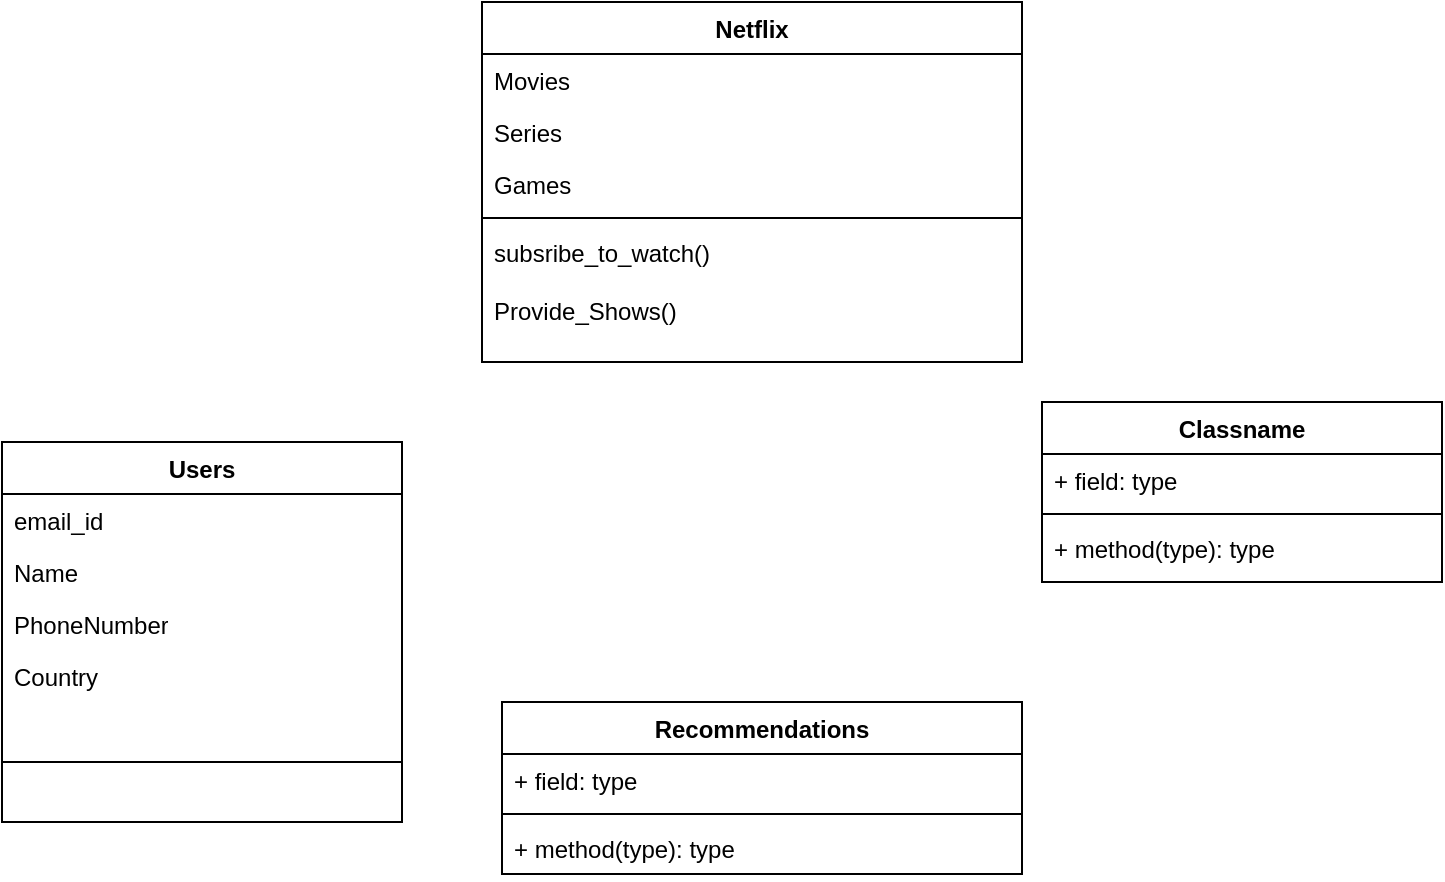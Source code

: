<mxfile version="24.7.1" type="device">
  <diagram id="C5RBs43oDa-KdzZeNtuy" name="Page-1">
    <mxGraphModel dx="794" dy="446" grid="1" gridSize="10" guides="1" tooltips="1" connect="1" arrows="1" fold="1" page="1" pageScale="1" pageWidth="827" pageHeight="1169" math="0" shadow="0">
      <root>
        <mxCell id="WIyWlLk6GJQsqaUBKTNV-0" />
        <mxCell id="WIyWlLk6GJQsqaUBKTNV-1" parent="WIyWlLk6GJQsqaUBKTNV-0" />
        <mxCell id="Qs5uo2US6LK2C0LoNnoY-0" value="Classname" style="swimlane;fontStyle=1;align=center;verticalAlign=top;childLayout=stackLayout;horizontal=1;startSize=26;horizontalStack=0;resizeParent=1;resizeParentMax=0;resizeLast=0;collapsible=1;marginBottom=0;whiteSpace=wrap;html=1;" vertex="1" parent="WIyWlLk6GJQsqaUBKTNV-1">
          <mxGeometry x="550" y="320" width="200" height="90" as="geometry" />
        </mxCell>
        <mxCell id="Qs5uo2US6LK2C0LoNnoY-1" value="+ field: type" style="text;strokeColor=none;fillColor=none;align=left;verticalAlign=top;spacingLeft=4;spacingRight=4;overflow=hidden;rotatable=0;points=[[0,0.5],[1,0.5]];portConstraint=eastwest;whiteSpace=wrap;html=1;" vertex="1" parent="Qs5uo2US6LK2C0LoNnoY-0">
          <mxGeometry y="26" width="200" height="26" as="geometry" />
        </mxCell>
        <mxCell id="Qs5uo2US6LK2C0LoNnoY-2" value="" style="line;strokeWidth=1;fillColor=none;align=left;verticalAlign=middle;spacingTop=-1;spacingLeft=3;spacingRight=3;rotatable=0;labelPosition=right;points=[];portConstraint=eastwest;strokeColor=inherit;" vertex="1" parent="Qs5uo2US6LK2C0LoNnoY-0">
          <mxGeometry y="52" width="200" height="8" as="geometry" />
        </mxCell>
        <mxCell id="Qs5uo2US6LK2C0LoNnoY-3" value="+ method(type): type" style="text;strokeColor=none;fillColor=none;align=left;verticalAlign=top;spacingLeft=4;spacingRight=4;overflow=hidden;rotatable=0;points=[[0,0.5],[1,0.5]];portConstraint=eastwest;whiteSpace=wrap;html=1;" vertex="1" parent="Qs5uo2US6LK2C0LoNnoY-0">
          <mxGeometry y="60" width="200" height="30" as="geometry" />
        </mxCell>
        <mxCell id="Qs5uo2US6LK2C0LoNnoY-4" value="Users" style="swimlane;fontStyle=1;align=center;verticalAlign=top;childLayout=stackLayout;horizontal=1;startSize=26;horizontalStack=0;resizeParent=1;resizeParentMax=0;resizeLast=0;collapsible=1;marginBottom=0;whiteSpace=wrap;html=1;" vertex="1" parent="WIyWlLk6GJQsqaUBKTNV-1">
          <mxGeometry x="30" y="340" width="200" height="190" as="geometry" />
        </mxCell>
        <mxCell id="Qs5uo2US6LK2C0LoNnoY-26" value="email_id" style="text;strokeColor=none;fillColor=none;align=left;verticalAlign=top;spacingLeft=4;spacingRight=4;overflow=hidden;rotatable=0;points=[[0,0.5],[1,0.5]];portConstraint=eastwest;whiteSpace=wrap;html=1;" vertex="1" parent="Qs5uo2US6LK2C0LoNnoY-4">
          <mxGeometry y="26" width="200" height="26" as="geometry" />
        </mxCell>
        <mxCell id="Qs5uo2US6LK2C0LoNnoY-27" value="Name" style="text;strokeColor=none;fillColor=none;align=left;verticalAlign=top;spacingLeft=4;spacingRight=4;overflow=hidden;rotatable=0;points=[[0,0.5],[1,0.5]];portConstraint=eastwest;whiteSpace=wrap;html=1;" vertex="1" parent="Qs5uo2US6LK2C0LoNnoY-4">
          <mxGeometry y="52" width="200" height="26" as="geometry" />
        </mxCell>
        <mxCell id="Qs5uo2US6LK2C0LoNnoY-28" value="PhoneNumber&lt;div&gt;&lt;br&gt;&lt;/div&gt;" style="text;strokeColor=none;fillColor=none;align=left;verticalAlign=top;spacingLeft=4;spacingRight=4;overflow=hidden;rotatable=0;points=[[0,0.5],[1,0.5]];portConstraint=eastwest;whiteSpace=wrap;html=1;" vertex="1" parent="Qs5uo2US6LK2C0LoNnoY-4">
          <mxGeometry y="78" width="200" height="26" as="geometry" />
        </mxCell>
        <mxCell id="Qs5uo2US6LK2C0LoNnoY-5" value="&lt;div&gt;Country&lt;/div&gt;" style="text;strokeColor=none;fillColor=none;align=left;verticalAlign=top;spacingLeft=4;spacingRight=4;overflow=hidden;rotatable=0;points=[[0,0.5],[1,0.5]];portConstraint=eastwest;whiteSpace=wrap;html=1;" vertex="1" parent="Qs5uo2US6LK2C0LoNnoY-4">
          <mxGeometry y="104" width="200" height="26" as="geometry" />
        </mxCell>
        <mxCell id="Qs5uo2US6LK2C0LoNnoY-6" value="" style="line;strokeWidth=1;fillColor=none;align=left;verticalAlign=middle;spacingTop=-1;spacingLeft=3;spacingRight=3;rotatable=0;labelPosition=right;points=[];portConstraint=eastwest;strokeColor=inherit;" vertex="1" parent="Qs5uo2US6LK2C0LoNnoY-4">
          <mxGeometry y="130" width="200" height="60" as="geometry" />
        </mxCell>
        <mxCell id="Qs5uo2US6LK2C0LoNnoY-8" value="Recommendations" style="swimlane;fontStyle=1;align=center;verticalAlign=top;childLayout=stackLayout;horizontal=1;startSize=26;horizontalStack=0;resizeParent=1;resizeParentMax=0;resizeLast=0;collapsible=1;marginBottom=0;whiteSpace=wrap;html=1;" vertex="1" parent="WIyWlLk6GJQsqaUBKTNV-1">
          <mxGeometry x="280" y="470" width="260" height="86" as="geometry" />
        </mxCell>
        <mxCell id="Qs5uo2US6LK2C0LoNnoY-9" value="+ field: type" style="text;strokeColor=none;fillColor=none;align=left;verticalAlign=top;spacingLeft=4;spacingRight=4;overflow=hidden;rotatable=0;points=[[0,0.5],[1,0.5]];portConstraint=eastwest;whiteSpace=wrap;html=1;" vertex="1" parent="Qs5uo2US6LK2C0LoNnoY-8">
          <mxGeometry y="26" width="260" height="26" as="geometry" />
        </mxCell>
        <mxCell id="Qs5uo2US6LK2C0LoNnoY-10" value="" style="line;strokeWidth=1;fillColor=none;align=left;verticalAlign=middle;spacingTop=-1;spacingLeft=3;spacingRight=3;rotatable=0;labelPosition=right;points=[];portConstraint=eastwest;strokeColor=inherit;" vertex="1" parent="Qs5uo2US6LK2C0LoNnoY-8">
          <mxGeometry y="52" width="260" height="8" as="geometry" />
        </mxCell>
        <mxCell id="Qs5uo2US6LK2C0LoNnoY-11" value="+ method(type): type" style="text;strokeColor=none;fillColor=none;align=left;verticalAlign=top;spacingLeft=4;spacingRight=4;overflow=hidden;rotatable=0;points=[[0,0.5],[1,0.5]];portConstraint=eastwest;whiteSpace=wrap;html=1;" vertex="1" parent="Qs5uo2US6LK2C0LoNnoY-8">
          <mxGeometry y="60" width="260" height="26" as="geometry" />
        </mxCell>
        <mxCell id="Qs5uo2US6LK2C0LoNnoY-18" value="Netflix" style="swimlane;fontStyle=1;align=center;verticalAlign=top;childLayout=stackLayout;horizontal=1;startSize=26;horizontalStack=0;resizeParent=1;resizeParentMax=0;resizeLast=0;collapsible=1;marginBottom=0;whiteSpace=wrap;html=1;" vertex="1" parent="WIyWlLk6GJQsqaUBKTNV-1">
          <mxGeometry x="270" y="120" width="270" height="180" as="geometry" />
        </mxCell>
        <mxCell id="Qs5uo2US6LK2C0LoNnoY-22" value="Movies" style="text;strokeColor=none;fillColor=none;align=left;verticalAlign=top;spacingLeft=4;spacingRight=4;overflow=hidden;rotatable=0;points=[[0,0.5],[1,0.5]];portConstraint=eastwest;whiteSpace=wrap;html=1;" vertex="1" parent="Qs5uo2US6LK2C0LoNnoY-18">
          <mxGeometry y="26" width="270" height="26" as="geometry" />
        </mxCell>
        <mxCell id="Qs5uo2US6LK2C0LoNnoY-23" value="Series" style="text;strokeColor=none;fillColor=none;align=left;verticalAlign=top;spacingLeft=4;spacingRight=4;overflow=hidden;rotatable=0;points=[[0,0.5],[1,0.5]];portConstraint=eastwest;whiteSpace=wrap;html=1;" vertex="1" parent="Qs5uo2US6LK2C0LoNnoY-18">
          <mxGeometry y="52" width="270" height="26" as="geometry" />
        </mxCell>
        <mxCell id="Qs5uo2US6LK2C0LoNnoY-19" value="Games" style="text;strokeColor=none;fillColor=none;align=left;verticalAlign=top;spacingLeft=4;spacingRight=4;overflow=hidden;rotatable=0;points=[[0,0.5],[1,0.5]];portConstraint=eastwest;whiteSpace=wrap;html=1;" vertex="1" parent="Qs5uo2US6LK2C0LoNnoY-18">
          <mxGeometry y="78" width="270" height="26" as="geometry" />
        </mxCell>
        <mxCell id="Qs5uo2US6LK2C0LoNnoY-20" value="" style="line;strokeWidth=1;fillColor=none;align=left;verticalAlign=middle;spacingTop=-1;spacingLeft=3;spacingRight=3;rotatable=0;labelPosition=right;points=[];portConstraint=eastwest;strokeColor=inherit;" vertex="1" parent="Qs5uo2US6LK2C0LoNnoY-18">
          <mxGeometry y="104" width="270" height="8" as="geometry" />
        </mxCell>
        <mxCell id="Qs5uo2US6LK2C0LoNnoY-21" value="subsribe_to_watch()&lt;div&gt;&lt;br&gt;&lt;div&gt;Provide_Shows()&lt;/div&gt;&lt;/div&gt;" style="text;strokeColor=none;fillColor=none;align=left;verticalAlign=top;spacingLeft=4;spacingRight=4;overflow=hidden;rotatable=0;points=[[0,0.5],[1,0.5]];portConstraint=eastwest;whiteSpace=wrap;html=1;" vertex="1" parent="Qs5uo2US6LK2C0LoNnoY-18">
          <mxGeometry y="112" width="270" height="68" as="geometry" />
        </mxCell>
      </root>
    </mxGraphModel>
  </diagram>
</mxfile>
